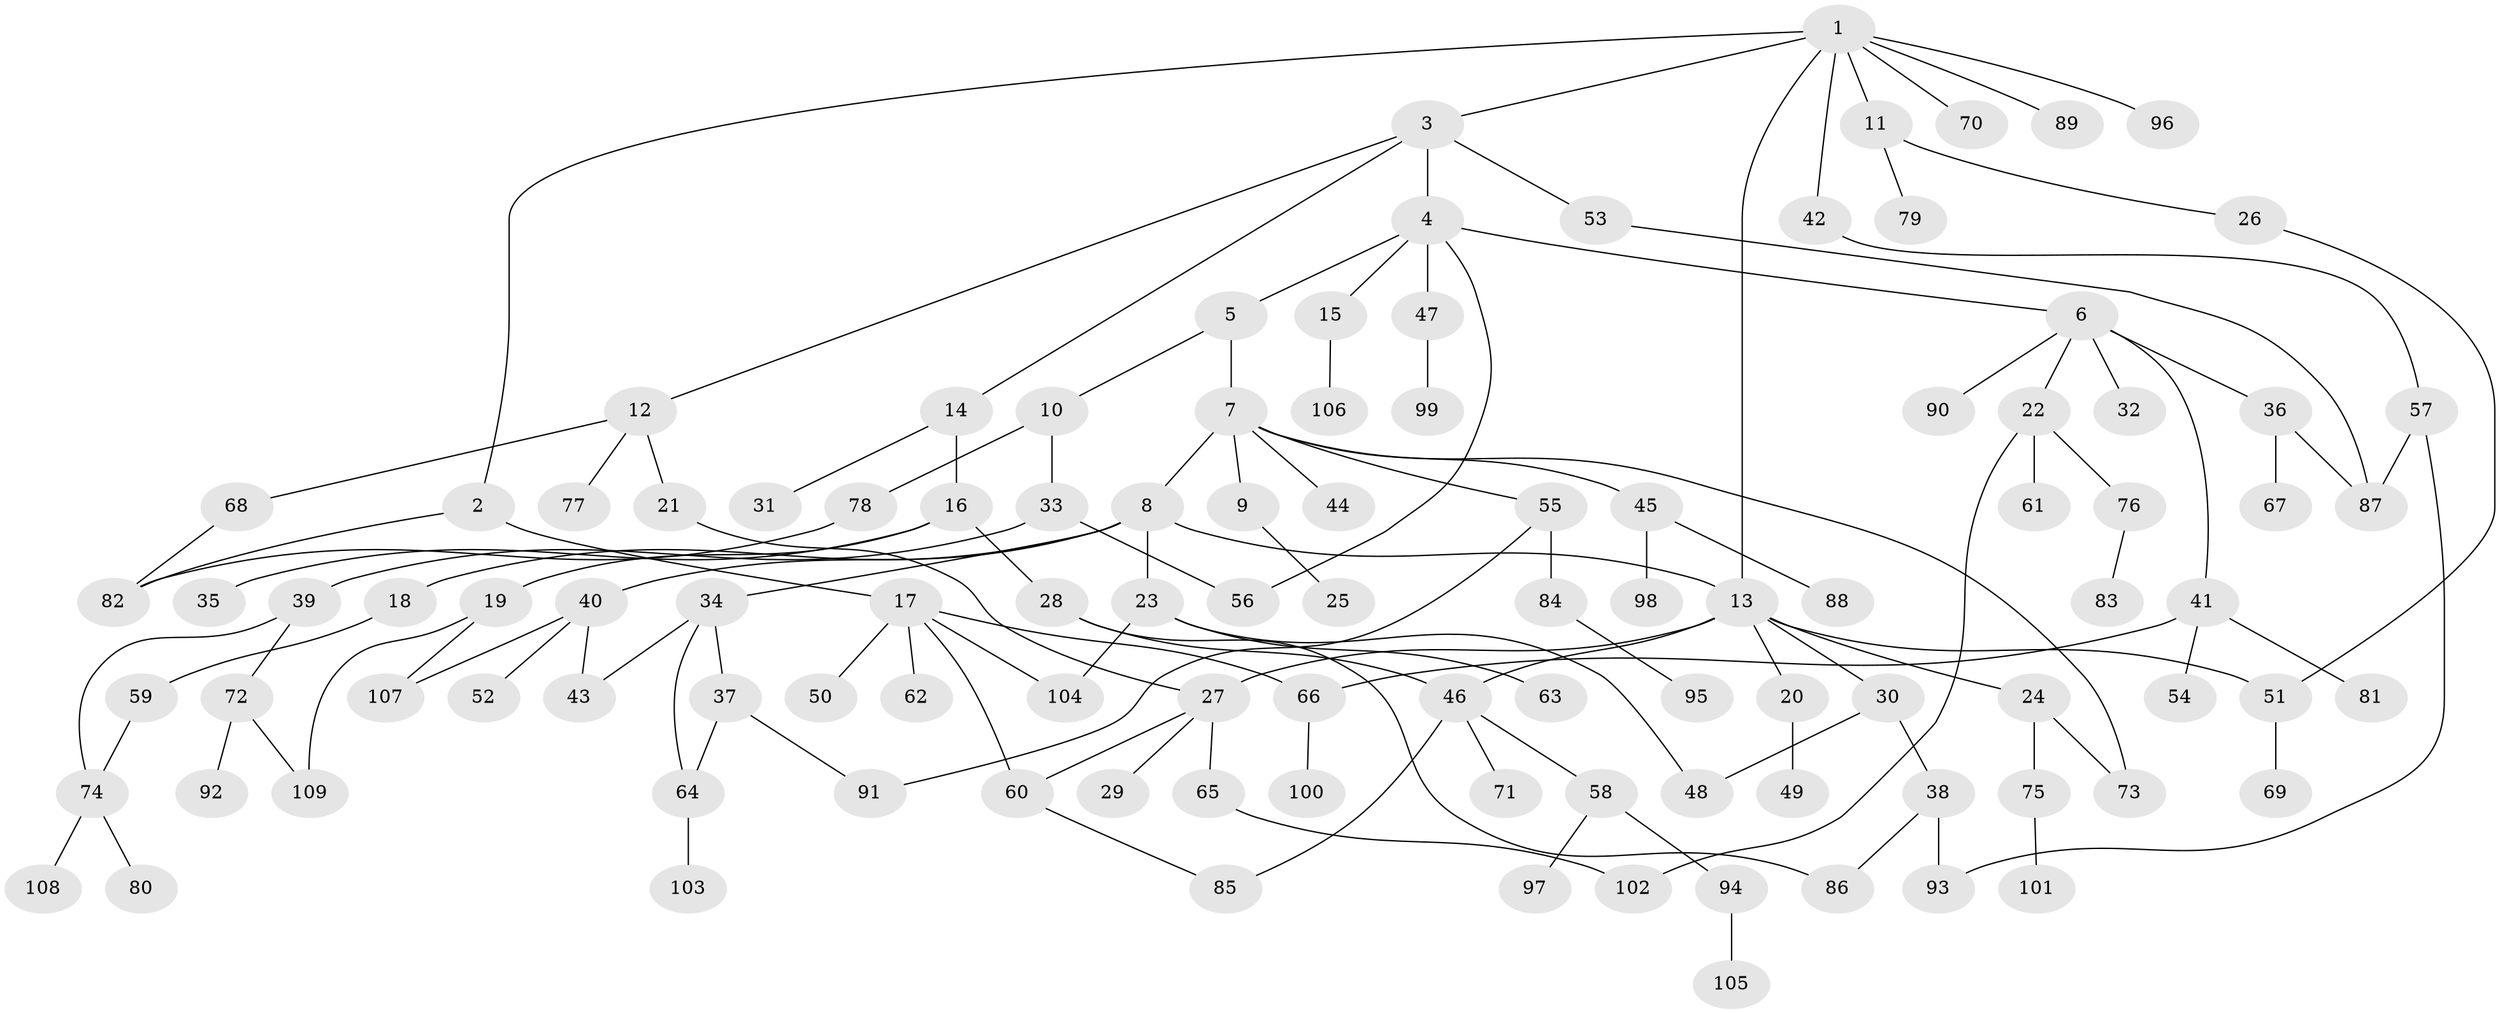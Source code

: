 // Generated by graph-tools (version 1.1) at 2025/01/03/09/25 03:01:03]
// undirected, 109 vertices, 132 edges
graph export_dot {
graph [start="1"]
  node [color=gray90,style=filled];
  1;
  2;
  3;
  4;
  5;
  6;
  7;
  8;
  9;
  10;
  11;
  12;
  13;
  14;
  15;
  16;
  17;
  18;
  19;
  20;
  21;
  22;
  23;
  24;
  25;
  26;
  27;
  28;
  29;
  30;
  31;
  32;
  33;
  34;
  35;
  36;
  37;
  38;
  39;
  40;
  41;
  42;
  43;
  44;
  45;
  46;
  47;
  48;
  49;
  50;
  51;
  52;
  53;
  54;
  55;
  56;
  57;
  58;
  59;
  60;
  61;
  62;
  63;
  64;
  65;
  66;
  67;
  68;
  69;
  70;
  71;
  72;
  73;
  74;
  75;
  76;
  77;
  78;
  79;
  80;
  81;
  82;
  83;
  84;
  85;
  86;
  87;
  88;
  89;
  90;
  91;
  92;
  93;
  94;
  95;
  96;
  97;
  98;
  99;
  100;
  101;
  102;
  103;
  104;
  105;
  106;
  107;
  108;
  109;
  1 -- 2;
  1 -- 3;
  1 -- 11;
  1 -- 42;
  1 -- 70;
  1 -- 89;
  1 -- 96;
  1 -- 13;
  2 -- 17;
  2 -- 82;
  3 -- 4;
  3 -- 12;
  3 -- 14;
  3 -- 53;
  4 -- 5;
  4 -- 6;
  4 -- 15;
  4 -- 47;
  4 -- 56;
  5 -- 7;
  5 -- 10;
  6 -- 22;
  6 -- 32;
  6 -- 36;
  6 -- 41;
  6 -- 90;
  7 -- 8;
  7 -- 9;
  7 -- 44;
  7 -- 45;
  7 -- 55;
  7 -- 73;
  8 -- 13;
  8 -- 18;
  8 -- 23;
  8 -- 34;
  8 -- 40;
  9 -- 25;
  10 -- 33;
  10 -- 78;
  11 -- 26;
  11 -- 79;
  12 -- 21;
  12 -- 68;
  12 -- 77;
  13 -- 20;
  13 -- 24;
  13 -- 27;
  13 -- 30;
  13 -- 46;
  13 -- 51;
  14 -- 16;
  14 -- 31;
  15 -- 106;
  16 -- 19;
  16 -- 28;
  16 -- 35;
  17 -- 50;
  17 -- 62;
  17 -- 104;
  17 -- 66;
  17 -- 60;
  18 -- 59;
  19 -- 109;
  19 -- 107;
  20 -- 49;
  21 -- 27;
  22 -- 61;
  22 -- 76;
  22 -- 102;
  23 -- 63;
  23 -- 104;
  23 -- 48;
  24 -- 73;
  24 -- 75;
  26 -- 51;
  27 -- 29;
  27 -- 60;
  27 -- 65;
  28 -- 46;
  28 -- 86;
  30 -- 38;
  30 -- 48;
  33 -- 39;
  33 -- 56;
  34 -- 37;
  34 -- 43;
  34 -- 64;
  36 -- 67;
  36 -- 87;
  37 -- 64;
  37 -- 91;
  38 -- 86;
  38 -- 93;
  39 -- 72;
  39 -- 74;
  40 -- 43;
  40 -- 52;
  40 -- 107;
  41 -- 54;
  41 -- 66;
  41 -- 81;
  42 -- 57;
  45 -- 88;
  45 -- 98;
  46 -- 58;
  46 -- 71;
  46 -- 85;
  47 -- 99;
  51 -- 69;
  53 -- 87;
  55 -- 84;
  55 -- 91;
  57 -- 93;
  57 -- 87;
  58 -- 94;
  58 -- 97;
  59 -- 74;
  60 -- 85;
  64 -- 103;
  65 -- 102;
  66 -- 100;
  68 -- 82;
  72 -- 92;
  72 -- 109;
  74 -- 80;
  74 -- 108;
  75 -- 101;
  76 -- 83;
  78 -- 82;
  84 -- 95;
  94 -- 105;
}
